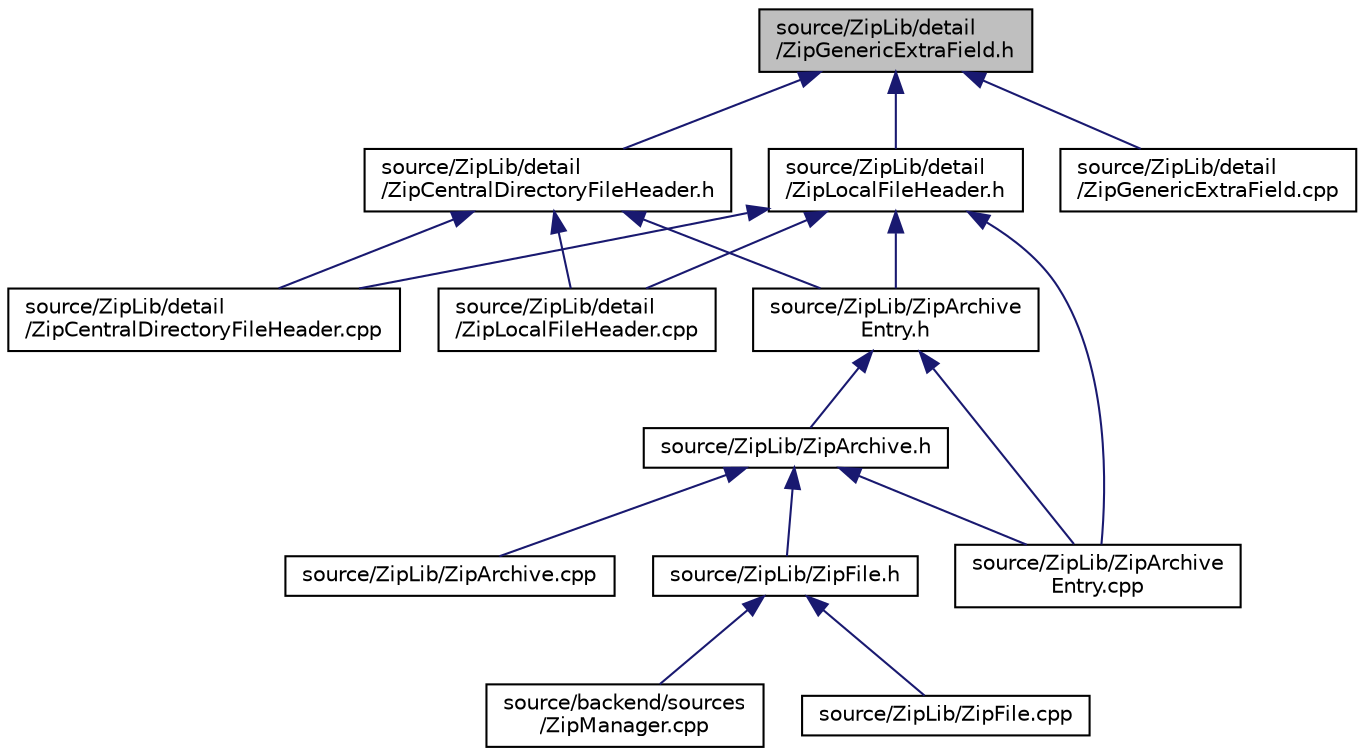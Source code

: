 digraph "source/ZipLib/detail/ZipGenericExtraField.h"
{
 // LATEX_PDF_SIZE
  edge [fontname="Helvetica",fontsize="10",labelfontname="Helvetica",labelfontsize="10"];
  node [fontname="Helvetica",fontsize="10",shape=record];
  Node1 [label="source/ZipLib/detail\l/ZipGenericExtraField.h",height=0.2,width=0.4,color="black", fillcolor="grey75", style="filled", fontcolor="black",tooltip=" "];
  Node1 -> Node2 [dir="back",color="midnightblue",fontsize="10",style="solid"];
  Node2 [label="source/ZipLib/detail\l/ZipCentralDirectoryFileHeader.h",height=0.2,width=0.4,color="black", fillcolor="white", style="filled",URL="$_zip_central_directory_file_header_8h.html",tooltip=" "];
  Node2 -> Node3 [dir="back",color="midnightblue",fontsize="10",style="solid"];
  Node3 [label="source/ZipLib/detail\l/ZipCentralDirectoryFileHeader.cpp",height=0.2,width=0.4,color="black", fillcolor="white", style="filled",URL="$_zip_central_directory_file_header_8cpp.html",tooltip=" "];
  Node2 -> Node4 [dir="back",color="midnightblue",fontsize="10",style="solid"];
  Node4 [label="source/ZipLib/detail\l/ZipLocalFileHeader.cpp",height=0.2,width=0.4,color="black", fillcolor="white", style="filled",URL="$_zip_local_file_header_8cpp.html",tooltip=" "];
  Node2 -> Node5 [dir="back",color="midnightblue",fontsize="10",style="solid"];
  Node5 [label="source/ZipLib/ZipArchive\lEntry.h",height=0.2,width=0.4,color="black", fillcolor="white", style="filled",URL="$_zip_archive_entry_8h.html",tooltip=" "];
  Node5 -> Node6 [dir="back",color="midnightblue",fontsize="10",style="solid"];
  Node6 [label="source/ZipLib/ZipArchive.h",height=0.2,width=0.4,color="black", fillcolor="white", style="filled",URL="$_zip_archive_8h.html",tooltip=" "];
  Node6 -> Node7 [dir="back",color="midnightblue",fontsize="10",style="solid"];
  Node7 [label="source/ZipLib/ZipArchive.cpp",height=0.2,width=0.4,color="black", fillcolor="white", style="filled",URL="$_zip_archive_8cpp.html",tooltip=" "];
  Node6 -> Node8 [dir="back",color="midnightblue",fontsize="10",style="solid"];
  Node8 [label="source/ZipLib/ZipArchive\lEntry.cpp",height=0.2,width=0.4,color="black", fillcolor="white", style="filled",URL="$_zip_archive_entry_8cpp.html",tooltip=" "];
  Node6 -> Node9 [dir="back",color="midnightblue",fontsize="10",style="solid"];
  Node9 [label="source/ZipLib/ZipFile.h",height=0.2,width=0.4,color="black", fillcolor="white", style="filled",URL="$_zip_file_8h.html",tooltip=" "];
  Node9 -> Node10 [dir="back",color="midnightblue",fontsize="10",style="solid"];
  Node10 [label="source/backend/sources\l/ZipManager.cpp",height=0.2,width=0.4,color="black", fillcolor="white", style="filled",URL="$_zip_manager_8cpp.html",tooltip=" "];
  Node9 -> Node11 [dir="back",color="midnightblue",fontsize="10",style="solid"];
  Node11 [label="source/ZipLib/ZipFile.cpp",height=0.2,width=0.4,color="black", fillcolor="white", style="filled",URL="$_zip_file_8cpp.html",tooltip=" "];
  Node5 -> Node8 [dir="back",color="midnightblue",fontsize="10",style="solid"];
  Node1 -> Node12 [dir="back",color="midnightblue",fontsize="10",style="solid"];
  Node12 [label="source/ZipLib/detail\l/ZipGenericExtraField.cpp",height=0.2,width=0.4,color="black", fillcolor="white", style="filled",URL="$_zip_generic_extra_field_8cpp.html",tooltip=" "];
  Node1 -> Node13 [dir="back",color="midnightblue",fontsize="10",style="solid"];
  Node13 [label="source/ZipLib/detail\l/ZipLocalFileHeader.h",height=0.2,width=0.4,color="black", fillcolor="white", style="filled",URL="$_zip_local_file_header_8h.html",tooltip=" "];
  Node13 -> Node3 [dir="back",color="midnightblue",fontsize="10",style="solid"];
  Node13 -> Node4 [dir="back",color="midnightblue",fontsize="10",style="solid"];
  Node13 -> Node8 [dir="back",color="midnightblue",fontsize="10",style="solid"];
  Node13 -> Node5 [dir="back",color="midnightblue",fontsize="10",style="solid"];
}
